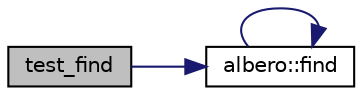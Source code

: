 digraph "test_find"
{
 // LATEX_PDF_SIZE
  edge [fontname="Helvetica",fontsize="10",labelfontname="Helvetica",labelfontsize="10"];
  node [fontname="Helvetica",fontsize="10",shape=record];
  rankdir="LR";
  Node1 [label="test_find",height=0.2,width=0.4,color="black", fillcolor="grey75", style="filled", fontcolor="black",tooltip=" "];
  Node1 -> Node2 [color="midnightblue",fontsize="10",style="solid",fontname="Helvetica"];
  Node2 [label="albero::find",height=0.2,width=0.4,color="black", fillcolor="white", style="filled",URL="$classalbero.html#a5e99efa2c22bff083ed2d9081347e3f4",tooltip="recursive function for finding one data element's existance in the structure"];
  Node2 -> Node2 [color="midnightblue",fontsize="10",style="solid",fontname="Helvetica"];
}
